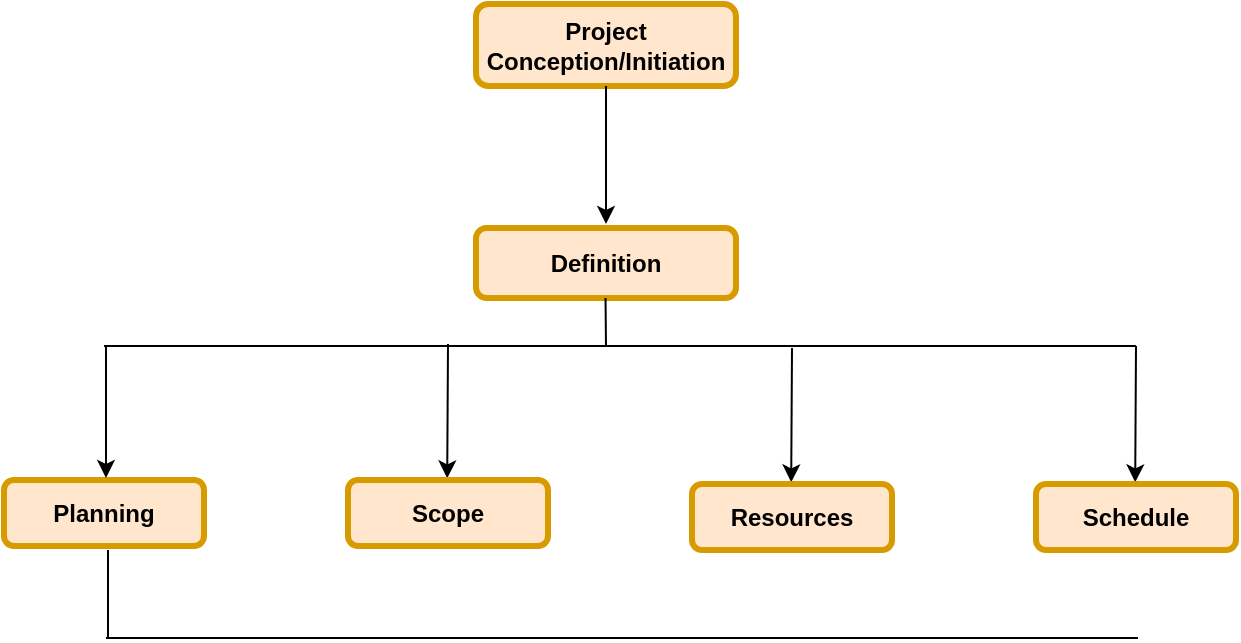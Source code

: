 <mxfile version="13.5.5" type="github">
  <diagram id="IgycJDAbuG2H0j5a_Ocz" name="Page-1">
    <mxGraphModel dx="96" dy="48" grid="0" gridSize="10" guides="1" tooltips="1" connect="1" arrows="1" fold="1" page="1" pageScale="1" pageWidth="850" pageHeight="1100" math="0" shadow="0">
      <root>
        <mxCell id="0" />
        <mxCell id="1" parent="0" />
        <mxCell id="YBl8F8OCOd4iKIk8iAHg-1" value="Project Conception/Initiation" style="whiteSpace=wrap;align=center;verticalAlign=middle;fontStyle=1;strokeWidth=3;fillColor=#ffe6cc;strokeColor=#d79b00;shadow=0;sketch=0;rounded=1;" vertex="1" parent="1">
          <mxGeometry x="340" y="40" width="130" height="41" as="geometry" />
        </mxCell>
        <mxCell id="YBl8F8OCOd4iKIk8iAHg-2" value="" style="endArrow=classic;html=1;exitX=0.5;exitY=1;exitDx=0;exitDy=0;" edge="1" parent="1" source="YBl8F8OCOd4iKIk8iAHg-1">
          <mxGeometry width="50" height="50" relative="1" as="geometry">
            <mxPoint x="400" y="330" as="sourcePoint" />
            <mxPoint x="405" y="150" as="targetPoint" />
          </mxGeometry>
        </mxCell>
        <mxCell id="YBl8F8OCOd4iKIk8iAHg-3" value="Definition" style="whiteSpace=wrap;align=center;verticalAlign=middle;fontStyle=1;strokeWidth=3;fillColor=#ffe6cc;strokeColor=#d79b00;shadow=0;sketch=0;rounded=1;" vertex="1" parent="1">
          <mxGeometry x="340" y="152" width="130" height="35" as="geometry" />
        </mxCell>
        <mxCell id="YBl8F8OCOd4iKIk8iAHg-7" value="" style="endArrow=none;html=1;" edge="1" parent="1">
          <mxGeometry width="50" height="50" relative="1" as="geometry">
            <mxPoint x="154" y="211" as="sourcePoint" />
            <mxPoint x="670" y="211" as="targetPoint" />
          </mxGeometry>
        </mxCell>
        <mxCell id="YBl8F8OCOd4iKIk8iAHg-10" value="" style="endArrow=none;html=1;" edge="1" parent="1">
          <mxGeometry width="50" height="50" relative="1" as="geometry">
            <mxPoint x="405" y="211" as="sourcePoint" />
            <mxPoint x="404.76" y="187" as="targetPoint" />
          </mxGeometry>
        </mxCell>
        <mxCell id="YBl8F8OCOd4iKIk8iAHg-11" value="Planning" style="whiteSpace=wrap;align=center;verticalAlign=middle;fontStyle=1;strokeWidth=3;fillColor=#ffe6cc;strokeColor=#d79b00;shadow=0;sketch=0;rounded=1;" vertex="1" parent="1">
          <mxGeometry x="104" y="278" width="100" height="33" as="geometry" />
        </mxCell>
        <mxCell id="YBl8F8OCOd4iKIk8iAHg-12" value="" style="endArrow=classic;html=1;" edge="1" parent="1">
          <mxGeometry width="50" height="50" relative="1" as="geometry">
            <mxPoint x="155" y="211" as="sourcePoint" />
            <mxPoint x="155" y="277" as="targetPoint" />
          </mxGeometry>
        </mxCell>
        <mxCell id="YBl8F8OCOd4iKIk8iAHg-14" value="" style="endArrow=classic;html=1;entryX=0.496;entryY=-0.025;entryDx=0;entryDy=0;entryPerimeter=0;" edge="1" parent="1" target="YBl8F8OCOd4iKIk8iAHg-15">
          <mxGeometry width="50" height="50" relative="1" as="geometry">
            <mxPoint x="326" y="210" as="sourcePoint" />
            <mxPoint x="326" y="272" as="targetPoint" />
            <Array as="points" />
          </mxGeometry>
        </mxCell>
        <mxCell id="YBl8F8OCOd4iKIk8iAHg-15" value="Scope" style="whiteSpace=wrap;align=center;verticalAlign=middle;fontStyle=1;strokeWidth=3;fillColor=#ffe6cc;strokeColor=#d79b00;shadow=0;sketch=0;rounded=1;" vertex="1" parent="1">
          <mxGeometry x="276" y="278" width="100" height="33" as="geometry" />
        </mxCell>
        <mxCell id="YBl8F8OCOd4iKIk8iAHg-16" value="" style="endArrow=classic;html=1;entryX=0.496;entryY=-0.025;entryDx=0;entryDy=0;entryPerimeter=0;" edge="1" parent="1" target="YBl8F8OCOd4iKIk8iAHg-17">
          <mxGeometry width="50" height="50" relative="1" as="geometry">
            <mxPoint x="498" y="212" as="sourcePoint" />
            <mxPoint x="498" y="274" as="targetPoint" />
            <Array as="points" />
          </mxGeometry>
        </mxCell>
        <mxCell id="YBl8F8OCOd4iKIk8iAHg-17" value="Resources" style="whiteSpace=wrap;align=center;verticalAlign=middle;fontStyle=1;strokeWidth=3;fillColor=#ffe6cc;strokeColor=#d79b00;shadow=0;sketch=0;rounded=1;" vertex="1" parent="1">
          <mxGeometry x="448" y="280" width="100" height="33" as="geometry" />
        </mxCell>
        <mxCell id="YBl8F8OCOd4iKIk8iAHg-18" value="" style="endArrow=classic;html=1;entryX=0.496;entryY=-0.025;entryDx=0;entryDy=0;entryPerimeter=0;" edge="1" parent="1" target="YBl8F8OCOd4iKIk8iAHg-19">
          <mxGeometry width="50" height="50" relative="1" as="geometry">
            <mxPoint x="670" y="211" as="sourcePoint" />
            <mxPoint x="670" y="274" as="targetPoint" />
            <Array as="points" />
          </mxGeometry>
        </mxCell>
        <mxCell id="YBl8F8OCOd4iKIk8iAHg-19" value="Schedule" style="whiteSpace=wrap;align=center;verticalAlign=middle;fontStyle=1;strokeWidth=3;fillColor=#ffe6cc;strokeColor=#d79b00;shadow=0;sketch=0;rounded=1;" vertex="1" parent="1">
          <mxGeometry x="620" y="280" width="100" height="33" as="geometry" />
        </mxCell>
        <mxCell id="YBl8F8OCOd4iKIk8iAHg-20" value="" style="endArrow=none;html=1;" edge="1" parent="1">
          <mxGeometry width="50" height="50" relative="1" as="geometry">
            <mxPoint x="155" y="357" as="sourcePoint" />
            <mxPoint x="671" y="357" as="targetPoint" />
          </mxGeometry>
        </mxCell>
        <mxCell id="YBl8F8OCOd4iKIk8iAHg-24" value="" style="endArrow=none;html=1;" edge="1" parent="1">
          <mxGeometry width="50" height="50" relative="1" as="geometry">
            <mxPoint x="156" y="357" as="sourcePoint" />
            <mxPoint x="156" y="313" as="targetPoint" />
          </mxGeometry>
        </mxCell>
      </root>
    </mxGraphModel>
  </diagram>
</mxfile>
